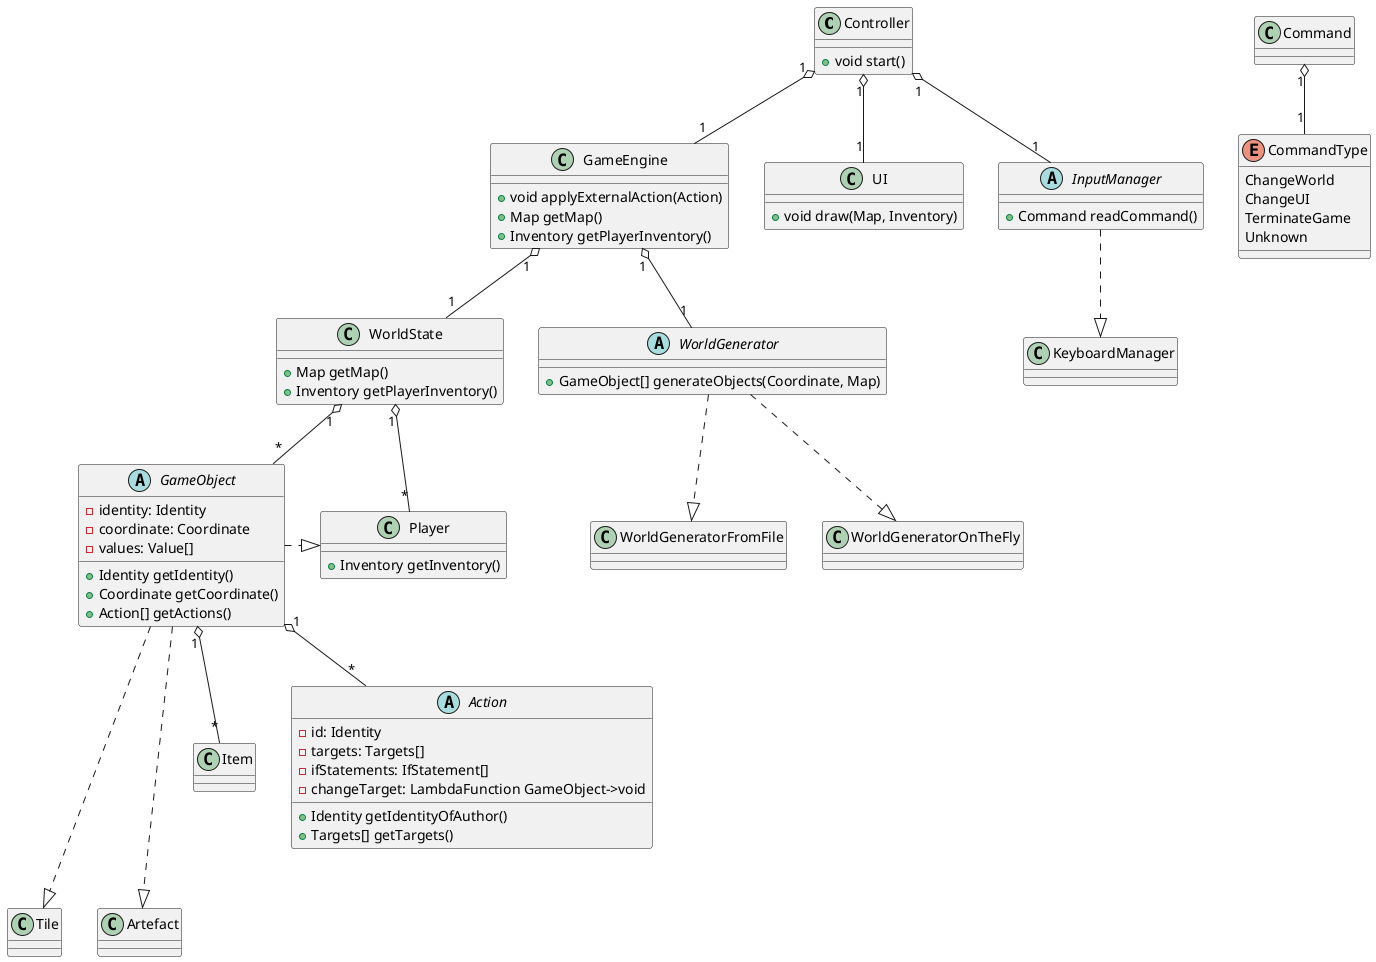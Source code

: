 @startuml
'https://plantuml.com/class-diagram

class Controller {
+ void start()
}

Controller "1" o-- "1" GameEngine
Controller "1" o-- "1" UI
Controller "1" o-- "1" InputManager

'INPUT SECTION:
abstract InputManager {
+Command readCommand()
}

InputManager -.|> KeyboardManager

class Command {
}

Command "1" o-- "1" CommandType

enum CommandType {
ChangeWorld
ChangeUI
TerminateGame
Unknown
}

'UI SECTION:

class UI {
+void draw(Map, Inventory)
}

'WORLD LOGIC SECTION

class GameEngine {
+ void applyExternalAction(Action)
+ Map getMap()
+ Inventory getPlayerInventory()
}

GameEngine "1" o-- "1" WorldState
GameEngine "1" o-- "1" WorldGenerator

abstract WorldGenerator {
+ GameObject[] generateObjects(Coordinate, Map)
}

WorldGenerator -.|> WorldGeneratorFromFile
WorldGenerator -.|> WorldGeneratorOnTheFly

class WorldState {
+ Map getMap()
+ Inventory getPlayerInventory()
}

WorldState "1" o-- "*" GameObject
WorldState "1" o-- "*" Player

'Object is something with Coordinate, Item[], Action[]
abstract class GameObject {
- identity: Identity
+ Identity getIdentity()
- coordinate: Coordinate
+ Coordinate getCoordinate()
+ Action[] getActions()
- values: Value[]
}

'Player is self-explaining
class Player {
+Inventory getInventory()
}
'Tile is something like floor, each coordinate has to have one Tile
class Tile
'Artefact is something able to hold Item (like chest or just item).
'It is required because Item is not GameObject.
class Artefact

GameObject --.|> Tile
GameObject .|> Player
GameObject --.|> Artefact

'Item is self-explaining
class Item
'Action is attempt of GameObject to change the World (including itself)
abstract class Action {
- id: Identity
+ Identity getIdentityOfAuthor()
- targets: Targets[]
+ Targets[] getTargets()
- ifStatements: IfStatement[]
- changeTarget: LambdaFunction GameObject->void
}

GameObject "1" o-- "*" Item
GameObject "1" o-- "*" Action

@enduml